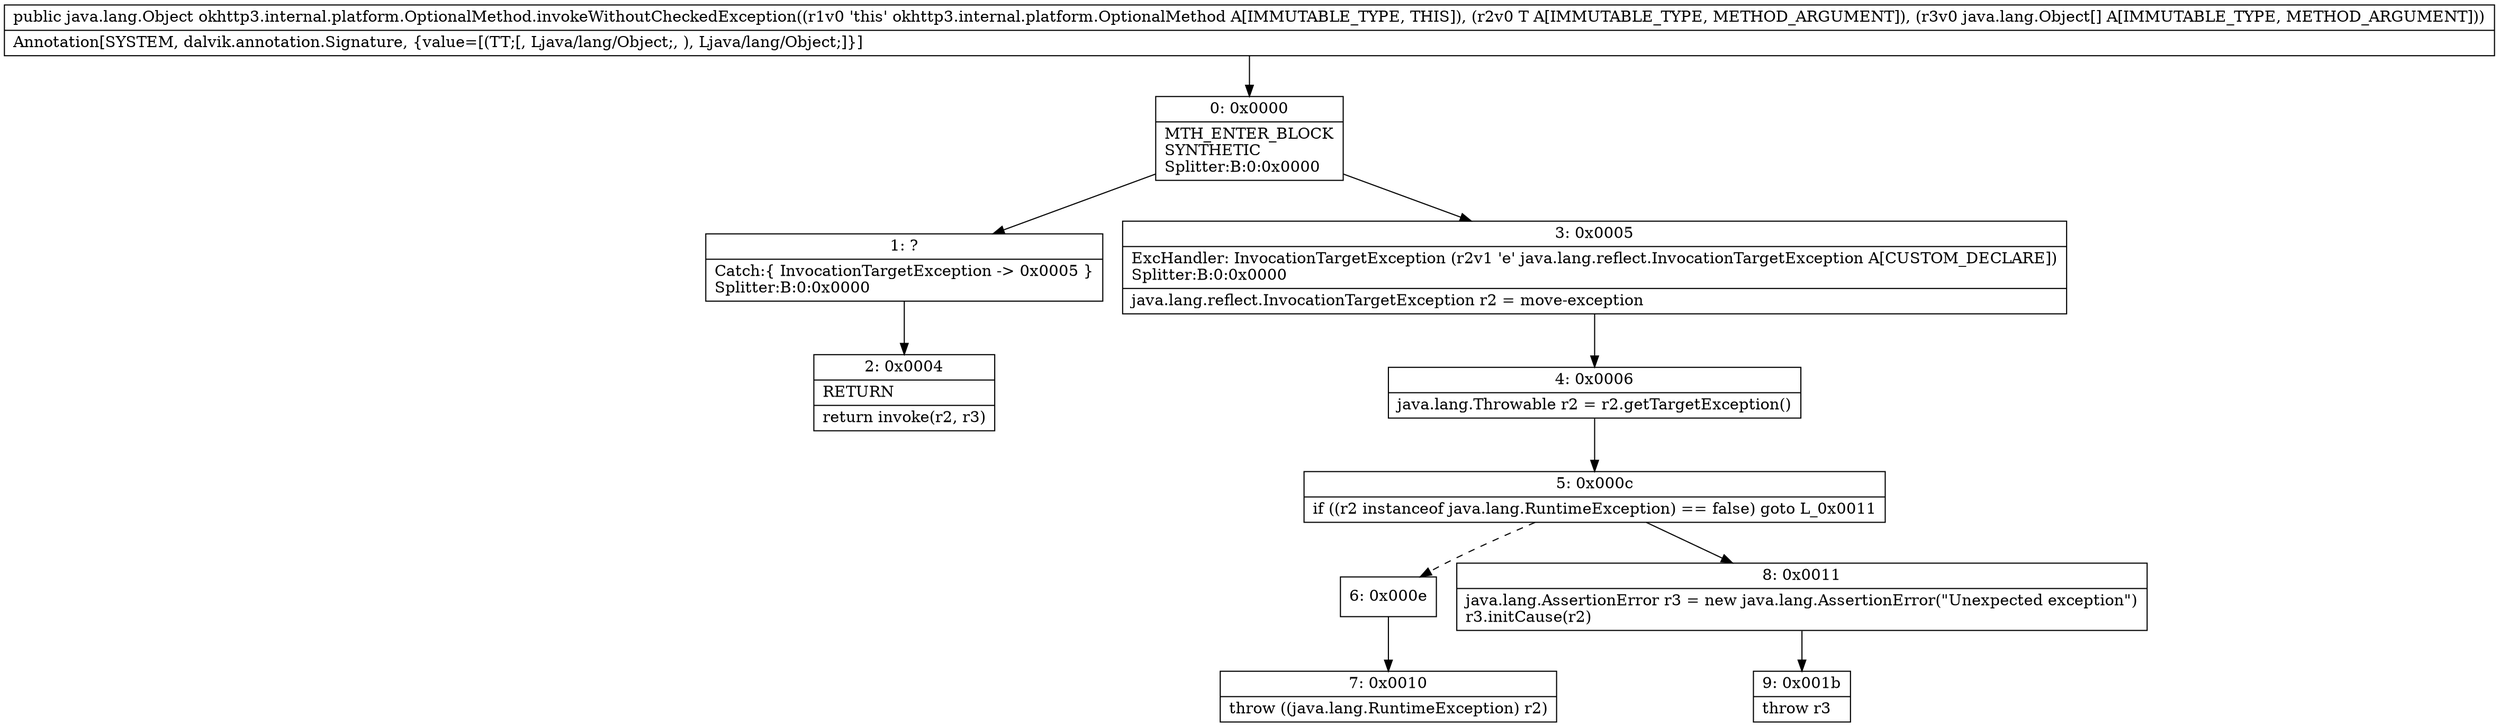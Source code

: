 digraph "CFG forokhttp3.internal.platform.OptionalMethod.invokeWithoutCheckedException(Ljava\/lang\/Object;[Ljava\/lang\/Object;)Ljava\/lang\/Object;" {
Node_0 [shape=record,label="{0\:\ 0x0000|MTH_ENTER_BLOCK\lSYNTHETIC\lSplitter:B:0:0x0000\l}"];
Node_1 [shape=record,label="{1\:\ ?|Catch:\{ InvocationTargetException \-\> 0x0005 \}\lSplitter:B:0:0x0000\l}"];
Node_2 [shape=record,label="{2\:\ 0x0004|RETURN\l|return invoke(r2, r3)\l}"];
Node_3 [shape=record,label="{3\:\ 0x0005|ExcHandler: InvocationTargetException (r2v1 'e' java.lang.reflect.InvocationTargetException A[CUSTOM_DECLARE])\lSplitter:B:0:0x0000\l|java.lang.reflect.InvocationTargetException r2 = move\-exception\l}"];
Node_4 [shape=record,label="{4\:\ 0x0006|java.lang.Throwable r2 = r2.getTargetException()\l}"];
Node_5 [shape=record,label="{5\:\ 0x000c|if ((r2 instanceof java.lang.RuntimeException) == false) goto L_0x0011\l}"];
Node_6 [shape=record,label="{6\:\ 0x000e}"];
Node_7 [shape=record,label="{7\:\ 0x0010|throw ((java.lang.RuntimeException) r2)\l}"];
Node_8 [shape=record,label="{8\:\ 0x0011|java.lang.AssertionError r3 = new java.lang.AssertionError(\"Unexpected exception\")\lr3.initCause(r2)\l}"];
Node_9 [shape=record,label="{9\:\ 0x001b|throw r3\l}"];
MethodNode[shape=record,label="{public java.lang.Object okhttp3.internal.platform.OptionalMethod.invokeWithoutCheckedException((r1v0 'this' okhttp3.internal.platform.OptionalMethod A[IMMUTABLE_TYPE, THIS]), (r2v0 T A[IMMUTABLE_TYPE, METHOD_ARGUMENT]), (r3v0 java.lang.Object[] A[IMMUTABLE_TYPE, METHOD_ARGUMENT]))  | Annotation[SYSTEM, dalvik.annotation.Signature, \{value=[(TT;[, Ljava\/lang\/Object;, ), Ljava\/lang\/Object;]\}]\l}"];
MethodNode -> Node_0;
Node_0 -> Node_1;
Node_0 -> Node_3;
Node_1 -> Node_2;
Node_3 -> Node_4;
Node_4 -> Node_5;
Node_5 -> Node_6[style=dashed];
Node_5 -> Node_8;
Node_6 -> Node_7;
Node_8 -> Node_9;
}

